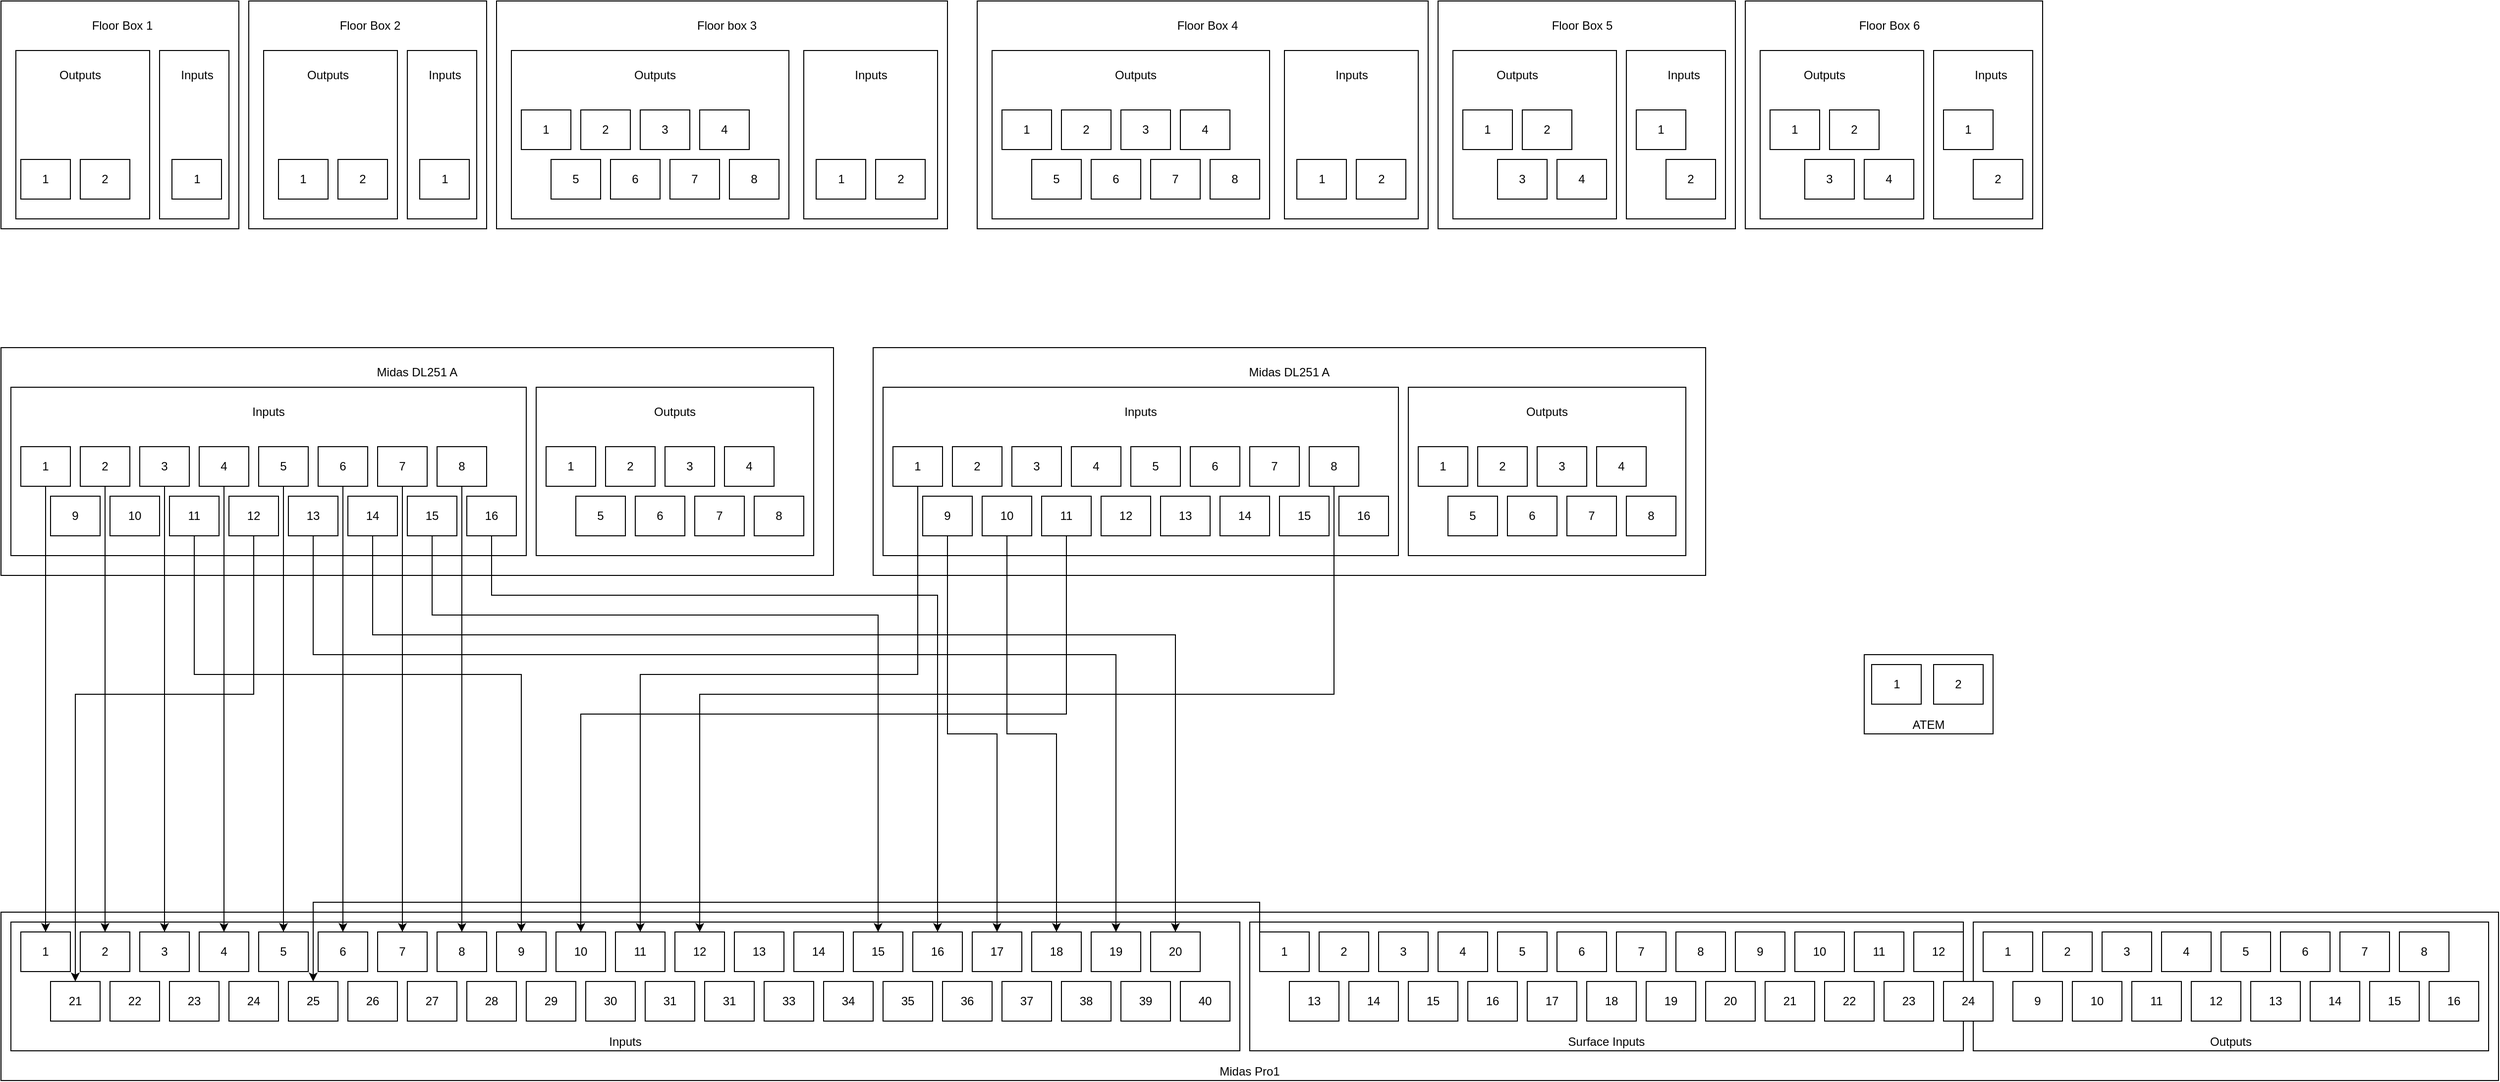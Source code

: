 <mxfile version="24.0.7" type="github">
  <diagram name="Page-1" id="7W61Vags5a8PiI53Jj7j">
    <mxGraphModel dx="3098" dy="1889" grid="1" gridSize="10" guides="1" tooltips="1" connect="1" arrows="1" fold="1" page="1" pageScale="1" pageWidth="850" pageHeight="1100" math="0" shadow="0">
      <root>
        <mxCell id="0" />
        <mxCell id="1" parent="0" />
        <mxCell id="r4GI-148xGuSqnSD-xBa-13" value="" style="rounded=0;whiteSpace=wrap;html=1;" parent="1" vertex="1">
          <mxGeometry x="520" width="455" height="230" as="geometry" />
        </mxCell>
        <mxCell id="r4GI-148xGuSqnSD-xBa-2" value="" style="rounded=0;whiteSpace=wrap;html=1;" parent="1" vertex="1">
          <mxGeometry x="535" y="50" width="280" height="170" as="geometry" />
        </mxCell>
        <mxCell id="r4GI-148xGuSqnSD-xBa-3" value="1" style="rounded=0;whiteSpace=wrap;html=1;" parent="1" vertex="1">
          <mxGeometry x="545" y="110" width="50" height="40" as="geometry" />
        </mxCell>
        <mxCell id="r4GI-148xGuSqnSD-xBa-4" value="2" style="rounded=0;whiteSpace=wrap;html=1;" parent="1" vertex="1">
          <mxGeometry x="605" y="110" width="50" height="40" as="geometry" />
        </mxCell>
        <mxCell id="r4GI-148xGuSqnSD-xBa-5" value="3" style="rounded=0;whiteSpace=wrap;html=1;" parent="1" vertex="1">
          <mxGeometry x="665" y="110" width="50" height="40" as="geometry" />
        </mxCell>
        <mxCell id="r4GI-148xGuSqnSD-xBa-6" value="4" style="rounded=0;whiteSpace=wrap;html=1;" parent="1" vertex="1">
          <mxGeometry x="725" y="110" width="50" height="40" as="geometry" />
        </mxCell>
        <mxCell id="r4GI-148xGuSqnSD-xBa-7" value="8" style="rounded=0;whiteSpace=wrap;html=1;" parent="1" vertex="1">
          <mxGeometry x="755" y="160" width="50" height="40" as="geometry" />
        </mxCell>
        <mxCell id="r4GI-148xGuSqnSD-xBa-8" value="7" style="rounded=0;whiteSpace=wrap;html=1;" parent="1" vertex="1">
          <mxGeometry x="695" y="160" width="50" height="40" as="geometry" />
        </mxCell>
        <mxCell id="r4GI-148xGuSqnSD-xBa-9" value="6" style="rounded=0;whiteSpace=wrap;html=1;" parent="1" vertex="1">
          <mxGeometry x="635" y="160" width="50" height="40" as="geometry" />
        </mxCell>
        <mxCell id="r4GI-148xGuSqnSD-xBa-10" value="5" style="rounded=0;whiteSpace=wrap;html=1;" parent="1" vertex="1">
          <mxGeometry x="575" y="160" width="50" height="40" as="geometry" />
        </mxCell>
        <mxCell id="r4GI-148xGuSqnSD-xBa-12" value="&lt;div&gt;Outputs&lt;/div&gt;" style="text;html=1;align=center;verticalAlign=middle;whiteSpace=wrap;rounded=0;" parent="1" vertex="1">
          <mxGeometry x="650" y="60" width="60" height="30" as="geometry" />
        </mxCell>
        <mxCell id="r4GI-148xGuSqnSD-xBa-14" value="Floor box 3" style="text;html=1;align=center;verticalAlign=middle;whiteSpace=wrap;rounded=0;" parent="1" vertex="1">
          <mxGeometry x="720" y="10" width="65" height="30" as="geometry" />
        </mxCell>
        <mxCell id="r4GI-148xGuSqnSD-xBa-15" value="" style="rounded=0;whiteSpace=wrap;html=1;" parent="1" vertex="1">
          <mxGeometry x="830" y="50" width="135" height="170" as="geometry" />
        </mxCell>
        <mxCell id="r4GI-148xGuSqnSD-xBa-16" value="Inputs" style="text;html=1;align=center;verticalAlign=middle;whiteSpace=wrap;rounded=0;" parent="1" vertex="1">
          <mxGeometry x="867.5" y="60" width="60" height="30" as="geometry" />
        </mxCell>
        <mxCell id="r4GI-148xGuSqnSD-xBa-17" value="1" style="rounded=0;whiteSpace=wrap;html=1;" parent="1" vertex="1">
          <mxGeometry x="842.5" y="160" width="50" height="40" as="geometry" />
        </mxCell>
        <mxCell id="r4GI-148xGuSqnSD-xBa-18" value="2" style="rounded=0;whiteSpace=wrap;html=1;" parent="1" vertex="1">
          <mxGeometry x="902.5" y="160" width="50" height="40" as="geometry" />
        </mxCell>
        <mxCell id="r4GI-148xGuSqnSD-xBa-19" value="" style="rounded=0;whiteSpace=wrap;html=1;" parent="1" vertex="1">
          <mxGeometry x="1005" width="455" height="230" as="geometry" />
        </mxCell>
        <mxCell id="r4GI-148xGuSqnSD-xBa-20" value="" style="rounded=0;whiteSpace=wrap;html=1;" parent="1" vertex="1">
          <mxGeometry x="1020" y="50" width="280" height="170" as="geometry" />
        </mxCell>
        <mxCell id="r4GI-148xGuSqnSD-xBa-21" value="1" style="rounded=0;whiteSpace=wrap;html=1;" parent="1" vertex="1">
          <mxGeometry x="1030" y="110" width="50" height="40" as="geometry" />
        </mxCell>
        <mxCell id="r4GI-148xGuSqnSD-xBa-22" value="2" style="rounded=0;whiteSpace=wrap;html=1;" parent="1" vertex="1">
          <mxGeometry x="1090" y="110" width="50" height="40" as="geometry" />
        </mxCell>
        <mxCell id="r4GI-148xGuSqnSD-xBa-23" value="3" style="rounded=0;whiteSpace=wrap;html=1;" parent="1" vertex="1">
          <mxGeometry x="1150" y="110" width="50" height="40" as="geometry" />
        </mxCell>
        <mxCell id="r4GI-148xGuSqnSD-xBa-24" value="4" style="rounded=0;whiteSpace=wrap;html=1;" parent="1" vertex="1">
          <mxGeometry x="1210" y="110" width="50" height="40" as="geometry" />
        </mxCell>
        <mxCell id="r4GI-148xGuSqnSD-xBa-25" value="8" style="rounded=0;whiteSpace=wrap;html=1;" parent="1" vertex="1">
          <mxGeometry x="1240" y="160" width="50" height="40" as="geometry" />
        </mxCell>
        <mxCell id="r4GI-148xGuSqnSD-xBa-26" value="7" style="rounded=0;whiteSpace=wrap;html=1;" parent="1" vertex="1">
          <mxGeometry x="1180" y="160" width="50" height="40" as="geometry" />
        </mxCell>
        <mxCell id="r4GI-148xGuSqnSD-xBa-27" value="6" style="rounded=0;whiteSpace=wrap;html=1;" parent="1" vertex="1">
          <mxGeometry x="1120" y="160" width="50" height="40" as="geometry" />
        </mxCell>
        <mxCell id="r4GI-148xGuSqnSD-xBa-28" value="5" style="rounded=0;whiteSpace=wrap;html=1;" parent="1" vertex="1">
          <mxGeometry x="1060" y="160" width="50" height="40" as="geometry" />
        </mxCell>
        <mxCell id="r4GI-148xGuSqnSD-xBa-29" value="&lt;div&gt;Outputs&lt;/div&gt;" style="text;html=1;align=center;verticalAlign=middle;whiteSpace=wrap;rounded=0;" parent="1" vertex="1">
          <mxGeometry x="1135" y="60" width="60" height="30" as="geometry" />
        </mxCell>
        <mxCell id="r4GI-148xGuSqnSD-xBa-30" value="Floor Box 4" style="text;html=1;align=center;verticalAlign=middle;whiteSpace=wrap;rounded=0;" parent="1" vertex="1">
          <mxGeometry x="1205" y="10" width="65" height="30" as="geometry" />
        </mxCell>
        <mxCell id="r4GI-148xGuSqnSD-xBa-31" value="" style="rounded=0;whiteSpace=wrap;html=1;" parent="1" vertex="1">
          <mxGeometry x="1315" y="50" width="135" height="170" as="geometry" />
        </mxCell>
        <mxCell id="r4GI-148xGuSqnSD-xBa-32" value="Inputs" style="text;html=1;align=center;verticalAlign=middle;whiteSpace=wrap;rounded=0;" parent="1" vertex="1">
          <mxGeometry x="1352.5" y="60" width="60" height="30" as="geometry" />
        </mxCell>
        <mxCell id="r4GI-148xGuSqnSD-xBa-33" value="1" style="rounded=0;whiteSpace=wrap;html=1;" parent="1" vertex="1">
          <mxGeometry x="1327.5" y="160" width="50" height="40" as="geometry" />
        </mxCell>
        <mxCell id="r4GI-148xGuSqnSD-xBa-34" value="2" style="rounded=0;whiteSpace=wrap;html=1;" parent="1" vertex="1">
          <mxGeometry x="1387.5" y="160" width="50" height="40" as="geometry" />
        </mxCell>
        <mxCell id="r4GI-148xGuSqnSD-xBa-35" value="" style="rounded=0;whiteSpace=wrap;html=1;" parent="1" vertex="1">
          <mxGeometry x="20" width="240" height="230" as="geometry" />
        </mxCell>
        <mxCell id="r4GI-148xGuSqnSD-xBa-36" value="" style="rounded=0;whiteSpace=wrap;html=1;" parent="1" vertex="1">
          <mxGeometry x="35" y="50" width="135" height="170" as="geometry" />
        </mxCell>
        <mxCell id="r4GI-148xGuSqnSD-xBa-37" value="1" style="rounded=0;whiteSpace=wrap;html=1;" parent="1" vertex="1">
          <mxGeometry x="40" y="160" width="50" height="40" as="geometry" />
        </mxCell>
        <mxCell id="r4GI-148xGuSqnSD-xBa-38" value="2" style="rounded=0;whiteSpace=wrap;html=1;" parent="1" vertex="1">
          <mxGeometry x="100" y="160" width="50" height="40" as="geometry" />
        </mxCell>
        <mxCell id="r4GI-148xGuSqnSD-xBa-45" value="&lt;div&gt;Outputs&lt;/div&gt;" style="text;html=1;align=center;verticalAlign=middle;whiteSpace=wrap;rounded=0;" parent="1" vertex="1">
          <mxGeometry x="70" y="60" width="60" height="30" as="geometry" />
        </mxCell>
        <mxCell id="r4GI-148xGuSqnSD-xBa-46" value="Floor Box 1" style="text;html=1;align=center;verticalAlign=middle;whiteSpace=wrap;rounded=0;" parent="1" vertex="1">
          <mxGeometry x="110" y="10" width="65" height="30" as="geometry" />
        </mxCell>
        <mxCell id="r4GI-148xGuSqnSD-xBa-47" value="" style="rounded=0;whiteSpace=wrap;html=1;" parent="1" vertex="1">
          <mxGeometry x="180" y="50" width="70" height="170" as="geometry" />
        </mxCell>
        <mxCell id="r4GI-148xGuSqnSD-xBa-48" value="Inputs" style="text;html=1;align=center;verticalAlign=middle;whiteSpace=wrap;rounded=0;" parent="1" vertex="1">
          <mxGeometry x="187.5" y="60" width="60" height="30" as="geometry" />
        </mxCell>
        <mxCell id="r4GI-148xGuSqnSD-xBa-49" value="1" style="rounded=0;whiteSpace=wrap;html=1;" parent="1" vertex="1">
          <mxGeometry x="192.5" y="160" width="50" height="40" as="geometry" />
        </mxCell>
        <mxCell id="r4GI-148xGuSqnSD-xBa-51" value="" style="rounded=0;whiteSpace=wrap;html=1;" parent="1" vertex="1">
          <mxGeometry x="270" width="240" height="230" as="geometry" />
        </mxCell>
        <mxCell id="r4GI-148xGuSqnSD-xBa-52" value="" style="rounded=0;whiteSpace=wrap;html=1;" parent="1" vertex="1">
          <mxGeometry x="285" y="50" width="135" height="170" as="geometry" />
        </mxCell>
        <mxCell id="r4GI-148xGuSqnSD-xBa-53" value="1" style="rounded=0;whiteSpace=wrap;html=1;" parent="1" vertex="1">
          <mxGeometry x="300" y="160" width="50" height="40" as="geometry" />
        </mxCell>
        <mxCell id="r4GI-148xGuSqnSD-xBa-54" value="2" style="rounded=0;whiteSpace=wrap;html=1;" parent="1" vertex="1">
          <mxGeometry x="360" y="160" width="50" height="40" as="geometry" />
        </mxCell>
        <mxCell id="r4GI-148xGuSqnSD-xBa-55" value="&lt;div&gt;Outputs&lt;/div&gt;" style="text;html=1;align=center;verticalAlign=middle;whiteSpace=wrap;rounded=0;" parent="1" vertex="1">
          <mxGeometry x="320" y="60" width="60" height="30" as="geometry" />
        </mxCell>
        <mxCell id="r4GI-148xGuSqnSD-xBa-56" value="Floor Box 2" style="text;html=1;align=center;verticalAlign=middle;whiteSpace=wrap;rounded=0;" parent="1" vertex="1">
          <mxGeometry x="360" y="10" width="65" height="30" as="geometry" />
        </mxCell>
        <mxCell id="r4GI-148xGuSqnSD-xBa-57" value="" style="rounded=0;whiteSpace=wrap;html=1;" parent="1" vertex="1">
          <mxGeometry x="430" y="50" width="70" height="170" as="geometry" />
        </mxCell>
        <mxCell id="r4GI-148xGuSqnSD-xBa-58" value="Inputs" style="text;html=1;align=center;verticalAlign=middle;whiteSpace=wrap;rounded=0;" parent="1" vertex="1">
          <mxGeometry x="437.5" y="60" width="60" height="30" as="geometry" />
        </mxCell>
        <mxCell id="r4GI-148xGuSqnSD-xBa-59" value="1" style="rounded=0;whiteSpace=wrap;html=1;" parent="1" vertex="1">
          <mxGeometry x="442.5" y="160" width="50" height="40" as="geometry" />
        </mxCell>
        <mxCell id="r4GI-148xGuSqnSD-xBa-60" value="" style="rounded=0;whiteSpace=wrap;html=1;" parent="1" vertex="1">
          <mxGeometry x="1470" width="300" height="230" as="geometry" />
        </mxCell>
        <mxCell id="r4GI-148xGuSqnSD-xBa-61" value="" style="rounded=0;whiteSpace=wrap;html=1;" parent="1" vertex="1">
          <mxGeometry x="1485" y="50" width="165" height="170" as="geometry" />
        </mxCell>
        <mxCell id="r4GI-148xGuSqnSD-xBa-62" value="3" style="rounded=0;whiteSpace=wrap;html=1;" parent="1" vertex="1">
          <mxGeometry x="1530" y="160" width="50" height="40" as="geometry" />
        </mxCell>
        <mxCell id="r4GI-148xGuSqnSD-xBa-63" value="4" style="rounded=0;whiteSpace=wrap;html=1;" parent="1" vertex="1">
          <mxGeometry x="1590" y="160" width="50" height="40" as="geometry" />
        </mxCell>
        <mxCell id="r4GI-148xGuSqnSD-xBa-64" value="&lt;div&gt;Outputs&lt;/div&gt;" style="text;html=1;align=center;verticalAlign=middle;whiteSpace=wrap;rounded=0;" parent="1" vertex="1">
          <mxGeometry x="1520" y="60" width="60" height="30" as="geometry" />
        </mxCell>
        <mxCell id="r4GI-148xGuSqnSD-xBa-65" value="Floor Box 5" style="text;html=1;align=center;verticalAlign=middle;whiteSpace=wrap;rounded=0;" parent="1" vertex="1">
          <mxGeometry x="1582.5" y="10" width="65" height="30" as="geometry" />
        </mxCell>
        <mxCell id="r4GI-148xGuSqnSD-xBa-66" value="" style="rounded=0;whiteSpace=wrap;html=1;" parent="1" vertex="1">
          <mxGeometry x="1660" y="50" width="100" height="170" as="geometry" />
        </mxCell>
        <mxCell id="r4GI-148xGuSqnSD-xBa-67" value="Inputs" style="text;html=1;align=center;verticalAlign=middle;whiteSpace=wrap;rounded=0;" parent="1" vertex="1">
          <mxGeometry x="1687.5" y="60" width="60" height="30" as="geometry" />
        </mxCell>
        <mxCell id="r4GI-148xGuSqnSD-xBa-68" value="2" style="rounded=0;whiteSpace=wrap;html=1;" parent="1" vertex="1">
          <mxGeometry x="1700" y="160" width="50" height="40" as="geometry" />
        </mxCell>
        <mxCell id="r4GI-148xGuSqnSD-xBa-69" value="2" style="rounded=0;whiteSpace=wrap;html=1;" parent="1" vertex="1">
          <mxGeometry x="1555" y="110" width="50" height="40" as="geometry" />
        </mxCell>
        <mxCell id="r4GI-148xGuSqnSD-xBa-70" value="1" style="rounded=0;whiteSpace=wrap;html=1;" parent="1" vertex="1">
          <mxGeometry x="1495" y="110" width="50" height="40" as="geometry" />
        </mxCell>
        <mxCell id="r4GI-148xGuSqnSD-xBa-71" value="1" style="rounded=0;whiteSpace=wrap;html=1;" parent="1" vertex="1">
          <mxGeometry x="1670" y="110" width="50" height="40" as="geometry" />
        </mxCell>
        <mxCell id="r4GI-148xGuSqnSD-xBa-72" value="" style="rounded=0;whiteSpace=wrap;html=1;" parent="1" vertex="1">
          <mxGeometry x="1780" width="300" height="230" as="geometry" />
        </mxCell>
        <mxCell id="r4GI-148xGuSqnSD-xBa-73" value="" style="rounded=0;whiteSpace=wrap;html=1;" parent="1" vertex="1">
          <mxGeometry x="1795" y="50" width="165" height="170" as="geometry" />
        </mxCell>
        <mxCell id="r4GI-148xGuSqnSD-xBa-74" value="3" style="rounded=0;whiteSpace=wrap;html=1;" parent="1" vertex="1">
          <mxGeometry x="1840" y="160" width="50" height="40" as="geometry" />
        </mxCell>
        <mxCell id="r4GI-148xGuSqnSD-xBa-75" value="4" style="rounded=0;whiteSpace=wrap;html=1;" parent="1" vertex="1">
          <mxGeometry x="1900" y="160" width="50" height="40" as="geometry" />
        </mxCell>
        <mxCell id="r4GI-148xGuSqnSD-xBa-76" value="&lt;div&gt;Outputs&lt;/div&gt;" style="text;html=1;align=center;verticalAlign=middle;whiteSpace=wrap;rounded=0;" parent="1" vertex="1">
          <mxGeometry x="1830" y="60" width="60" height="30" as="geometry" />
        </mxCell>
        <mxCell id="r4GI-148xGuSqnSD-xBa-77" value="Floor Box 6" style="text;html=1;align=center;verticalAlign=middle;whiteSpace=wrap;rounded=0;" parent="1" vertex="1">
          <mxGeometry x="1892.5" y="10" width="65" height="30" as="geometry" />
        </mxCell>
        <mxCell id="r4GI-148xGuSqnSD-xBa-78" value="" style="rounded=0;whiteSpace=wrap;html=1;" parent="1" vertex="1">
          <mxGeometry x="1970" y="50" width="100" height="170" as="geometry" />
        </mxCell>
        <mxCell id="r4GI-148xGuSqnSD-xBa-79" value="Inputs" style="text;html=1;align=center;verticalAlign=middle;whiteSpace=wrap;rounded=0;" parent="1" vertex="1">
          <mxGeometry x="1997.5" y="60" width="60" height="30" as="geometry" />
        </mxCell>
        <mxCell id="r4GI-148xGuSqnSD-xBa-80" value="2" style="rounded=0;whiteSpace=wrap;html=1;" parent="1" vertex="1">
          <mxGeometry x="2010" y="160" width="50" height="40" as="geometry" />
        </mxCell>
        <mxCell id="r4GI-148xGuSqnSD-xBa-81" value="2" style="rounded=0;whiteSpace=wrap;html=1;" parent="1" vertex="1">
          <mxGeometry x="1865" y="110" width="50" height="40" as="geometry" />
        </mxCell>
        <mxCell id="r4GI-148xGuSqnSD-xBa-82" value="1" style="rounded=0;whiteSpace=wrap;html=1;" parent="1" vertex="1">
          <mxGeometry x="1805" y="110" width="50" height="40" as="geometry" />
        </mxCell>
        <mxCell id="r4GI-148xGuSqnSD-xBa-83" value="1" style="rounded=0;whiteSpace=wrap;html=1;" parent="1" vertex="1">
          <mxGeometry x="1980" y="110" width="50" height="40" as="geometry" />
        </mxCell>
        <mxCell id="HfHJtP8lLX5T3gRQgZtj-77" value="" style="group" vertex="1" connectable="0" parent="1">
          <mxGeometry x="1900" y="660" width="130" height="80" as="geometry" />
        </mxCell>
        <mxCell id="HfHJtP8lLX5T3gRQgZtj-73" value="&lt;div align=&quot;center&quot;&gt;ATEM&lt;/div&gt;" style="rounded=0;whiteSpace=wrap;html=1;align=center;verticalAlign=bottom;" vertex="1" parent="HfHJtP8lLX5T3gRQgZtj-77">
          <mxGeometry width="130" height="80" as="geometry" />
        </mxCell>
        <mxCell id="HfHJtP8lLX5T3gRQgZtj-75" value="1" style="rounded=0;whiteSpace=wrap;html=1;imageAspect=1;" vertex="1" parent="HfHJtP8lLX5T3gRQgZtj-77">
          <mxGeometry x="7.5" y="10" width="50" height="40" as="geometry" />
        </mxCell>
        <mxCell id="HfHJtP8lLX5T3gRQgZtj-76" value="2" style="rounded=0;whiteSpace=wrap;html=1;imageAspect=1;" vertex="1" parent="HfHJtP8lLX5T3gRQgZtj-77">
          <mxGeometry x="70" y="10" width="50" height="40" as="geometry" />
        </mxCell>
        <mxCell id="HfHJtP8lLX5T3gRQgZtj-80" value="" style="group" vertex="1" connectable="0" parent="1">
          <mxGeometry x="20" y="920" width="2520" height="170" as="geometry" />
        </mxCell>
        <mxCell id="aDfEAVYEbUevNUgyTg0L-64" value="Midas Pro1" style="rounded=0;whiteSpace=wrap;html=1;verticalAlign=bottom;" parent="HfHJtP8lLX5T3gRQgZtj-80" vertex="1">
          <mxGeometry width="2520" height="170" as="geometry" />
        </mxCell>
        <mxCell id="HfHJtP8lLX5T3gRQgZtj-78" value="" style="group" vertex="1" connectable="0" parent="HfHJtP8lLX5T3gRQgZtj-80">
          <mxGeometry x="1990" y="10" width="520" height="130" as="geometry" />
        </mxCell>
        <mxCell id="HfHJtP8lLX5T3gRQgZtj-71" value="Outputs" style="rounded=0;whiteSpace=wrap;html=1;verticalAlign=bottom;" vertex="1" parent="HfHJtP8lLX5T3gRQgZtj-78">
          <mxGeometry width="520" height="130" as="geometry" />
        </mxCell>
        <mxCell id="HfHJtP8lLX5T3gRQgZtj-49" value="16" style="rounded=0;whiteSpace=wrap;html=1;imageAspect=1;" vertex="1" parent="HfHJtP8lLX5T3gRQgZtj-78">
          <mxGeometry x="460" y="60" width="50" height="40" as="geometry" />
        </mxCell>
        <mxCell id="HfHJtP8lLX5T3gRQgZtj-50" value="15" style="rounded=0;whiteSpace=wrap;html=1;imageAspect=1;" vertex="1" parent="HfHJtP8lLX5T3gRQgZtj-78">
          <mxGeometry x="400" y="60" width="50" height="40" as="geometry" />
        </mxCell>
        <mxCell id="HfHJtP8lLX5T3gRQgZtj-51" value="14" style="rounded=0;whiteSpace=wrap;html=1;imageAspect=1;" vertex="1" parent="HfHJtP8lLX5T3gRQgZtj-78">
          <mxGeometry x="340" y="60" width="50" height="40" as="geometry" />
        </mxCell>
        <mxCell id="HfHJtP8lLX5T3gRQgZtj-52" value="13" style="rounded=0;whiteSpace=wrap;html=1;imageAspect=1;" vertex="1" parent="HfHJtP8lLX5T3gRQgZtj-78">
          <mxGeometry x="280" y="60" width="50" height="40" as="geometry" />
        </mxCell>
        <mxCell id="HfHJtP8lLX5T3gRQgZtj-53" value="12" style="rounded=0;whiteSpace=wrap;html=1;imageAspect=1;" vertex="1" parent="HfHJtP8lLX5T3gRQgZtj-78">
          <mxGeometry x="220" y="60" width="50" height="40" as="geometry" />
        </mxCell>
        <mxCell id="HfHJtP8lLX5T3gRQgZtj-54" value="4" style="rounded=0;whiteSpace=wrap;html=1;imageAspect=1;" vertex="1" parent="HfHJtP8lLX5T3gRQgZtj-78">
          <mxGeometry x="190" y="10" width="50" height="40" as="geometry" />
        </mxCell>
        <mxCell id="HfHJtP8lLX5T3gRQgZtj-55" value="5" style="rounded=0;whiteSpace=wrap;html=1;imageAspect=1;" vertex="1" parent="HfHJtP8lLX5T3gRQgZtj-78">
          <mxGeometry x="250" y="10" width="50" height="40" as="geometry" />
        </mxCell>
        <mxCell id="HfHJtP8lLX5T3gRQgZtj-56" value="6" style="rounded=0;whiteSpace=wrap;html=1;imageAspect=1;" vertex="1" parent="HfHJtP8lLX5T3gRQgZtj-78">
          <mxGeometry x="310" y="10" width="50" height="40" as="geometry" />
        </mxCell>
        <mxCell id="HfHJtP8lLX5T3gRQgZtj-57" value="7" style="rounded=0;whiteSpace=wrap;html=1;imageAspect=1;" vertex="1" parent="HfHJtP8lLX5T3gRQgZtj-78">
          <mxGeometry x="370" y="10" width="50" height="40" as="geometry" />
        </mxCell>
        <mxCell id="HfHJtP8lLX5T3gRQgZtj-58" value="8" style="rounded=0;whiteSpace=wrap;html=1;imageAspect=1;" vertex="1" parent="HfHJtP8lLX5T3gRQgZtj-78">
          <mxGeometry x="430" y="10" width="50" height="40" as="geometry" />
        </mxCell>
        <mxCell id="HfHJtP8lLX5T3gRQgZtj-64" value="3" style="rounded=0;whiteSpace=wrap;html=1;imageAspect=1;" vertex="1" parent="HfHJtP8lLX5T3gRQgZtj-78">
          <mxGeometry x="130" y="10" width="50" height="40" as="geometry" />
        </mxCell>
        <mxCell id="HfHJtP8lLX5T3gRQgZtj-65" value="11" style="rounded=0;whiteSpace=wrap;html=1;imageAspect=1;" vertex="1" parent="HfHJtP8lLX5T3gRQgZtj-78">
          <mxGeometry x="160" y="60" width="50" height="40" as="geometry" />
        </mxCell>
        <mxCell id="HfHJtP8lLX5T3gRQgZtj-66" value="10" style="rounded=0;whiteSpace=wrap;html=1;imageAspect=1;" vertex="1" parent="HfHJtP8lLX5T3gRQgZtj-78">
          <mxGeometry x="100" y="60" width="50" height="40" as="geometry" />
        </mxCell>
        <mxCell id="HfHJtP8lLX5T3gRQgZtj-67" value="2" style="rounded=0;whiteSpace=wrap;html=1;imageAspect=1;" vertex="1" parent="HfHJtP8lLX5T3gRQgZtj-78">
          <mxGeometry x="70" y="10" width="50" height="40" as="geometry" />
        </mxCell>
        <mxCell id="HfHJtP8lLX5T3gRQgZtj-68" value="1" style="rounded=0;whiteSpace=wrap;html=1;imageAspect=1;" vertex="1" parent="HfHJtP8lLX5T3gRQgZtj-78">
          <mxGeometry x="10" y="10" width="50" height="40" as="geometry" />
        </mxCell>
        <mxCell id="HfHJtP8lLX5T3gRQgZtj-69" value="9" style="rounded=0;whiteSpace=wrap;html=1;imageAspect=1;" vertex="1" parent="HfHJtP8lLX5T3gRQgZtj-78">
          <mxGeometry x="40" y="60" width="50" height="40" as="geometry" />
        </mxCell>
        <mxCell id="HfHJtP8lLX5T3gRQgZtj-79" value="" style="group" vertex="1" connectable="0" parent="HfHJtP8lLX5T3gRQgZtj-80">
          <mxGeometry x="10" y="10" width="1240" height="130" as="geometry" />
        </mxCell>
        <mxCell id="HfHJtP8lLX5T3gRQgZtj-70" value="Inputs" style="rounded=0;whiteSpace=wrap;html=1;verticalAlign=bottom;" vertex="1" parent="HfHJtP8lLX5T3gRQgZtj-79">
          <mxGeometry width="1240" height="130" as="geometry" />
        </mxCell>
        <mxCell id="HfHJtP8lLX5T3gRQgZtj-4" value="1" style="rounded=0;whiteSpace=wrap;html=1;imageAspect=1;" vertex="1" parent="HfHJtP8lLX5T3gRQgZtj-79">
          <mxGeometry x="10" y="10" width="50" height="40" as="geometry" />
        </mxCell>
        <mxCell id="HfHJtP8lLX5T3gRQgZtj-5" value="2" style="rounded=0;whiteSpace=wrap;html=1;imageAspect=1;" vertex="1" parent="HfHJtP8lLX5T3gRQgZtj-79">
          <mxGeometry x="70" y="10" width="50" height="40" as="geometry" />
        </mxCell>
        <mxCell id="HfHJtP8lLX5T3gRQgZtj-6" value="3" style="rounded=0;whiteSpace=wrap;html=1;imageAspect=1;" vertex="1" parent="HfHJtP8lLX5T3gRQgZtj-79">
          <mxGeometry x="130" y="10" width="50" height="40" as="geometry" />
        </mxCell>
        <mxCell id="HfHJtP8lLX5T3gRQgZtj-7" value="4" style="rounded=0;whiteSpace=wrap;html=1;imageAspect=1;" vertex="1" parent="HfHJtP8lLX5T3gRQgZtj-79">
          <mxGeometry x="190" y="10" width="50" height="40" as="geometry" />
        </mxCell>
        <mxCell id="HfHJtP8lLX5T3gRQgZtj-8" value="5" style="rounded=0;whiteSpace=wrap;html=1;imageAspect=1;" vertex="1" parent="HfHJtP8lLX5T3gRQgZtj-79">
          <mxGeometry x="250" y="10" width="50" height="40" as="geometry" />
        </mxCell>
        <mxCell id="HfHJtP8lLX5T3gRQgZtj-9" value="6" style="rounded=0;whiteSpace=wrap;html=1;imageAspect=1;" vertex="1" parent="HfHJtP8lLX5T3gRQgZtj-79">
          <mxGeometry x="310" y="10" width="50" height="40" as="geometry" />
        </mxCell>
        <mxCell id="HfHJtP8lLX5T3gRQgZtj-10" value="7" style="rounded=0;whiteSpace=wrap;html=1;imageAspect=1;" vertex="1" parent="HfHJtP8lLX5T3gRQgZtj-79">
          <mxGeometry x="370" y="10" width="50" height="40" as="geometry" />
        </mxCell>
        <mxCell id="HfHJtP8lLX5T3gRQgZtj-11" value="8" style="rounded=0;whiteSpace=wrap;html=1;imageAspect=1;" vertex="1" parent="HfHJtP8lLX5T3gRQgZtj-79">
          <mxGeometry x="430" y="10" width="50" height="40" as="geometry" />
        </mxCell>
        <mxCell id="HfHJtP8lLX5T3gRQgZtj-12" value="9" style="rounded=0;whiteSpace=wrap;html=1;imageAspect=1;" vertex="1" parent="HfHJtP8lLX5T3gRQgZtj-79">
          <mxGeometry x="490" y="10" width="50" height="40" as="geometry" />
        </mxCell>
        <mxCell id="HfHJtP8lLX5T3gRQgZtj-13" value="10" style="rounded=0;whiteSpace=wrap;html=1;imageAspect=1;" vertex="1" parent="HfHJtP8lLX5T3gRQgZtj-79">
          <mxGeometry x="550" y="10" width="50" height="40" as="geometry" />
        </mxCell>
        <mxCell id="HfHJtP8lLX5T3gRQgZtj-14" value="30" style="rounded=0;whiteSpace=wrap;html=1;imageAspect=1;" vertex="1" parent="HfHJtP8lLX5T3gRQgZtj-79">
          <mxGeometry x="580" y="60" width="50" height="40" as="geometry" />
        </mxCell>
        <mxCell id="HfHJtP8lLX5T3gRQgZtj-15" value="29" style="rounded=0;whiteSpace=wrap;html=1;imageAspect=1;" vertex="1" parent="HfHJtP8lLX5T3gRQgZtj-79">
          <mxGeometry x="520" y="60" width="50" height="40" as="geometry" />
        </mxCell>
        <mxCell id="HfHJtP8lLX5T3gRQgZtj-16" value="28" style="rounded=0;whiteSpace=wrap;html=1;imageAspect=1;" vertex="1" parent="HfHJtP8lLX5T3gRQgZtj-79">
          <mxGeometry x="460" y="60" width="50" height="40" as="geometry" />
        </mxCell>
        <mxCell id="HfHJtP8lLX5T3gRQgZtj-17" value="27" style="rounded=0;whiteSpace=wrap;html=1;imageAspect=1;" vertex="1" parent="HfHJtP8lLX5T3gRQgZtj-79">
          <mxGeometry x="400" y="60" width="50" height="40" as="geometry" />
        </mxCell>
        <mxCell id="HfHJtP8lLX5T3gRQgZtj-18" value="26" style="rounded=0;whiteSpace=wrap;html=1;imageAspect=1;" vertex="1" parent="HfHJtP8lLX5T3gRQgZtj-79">
          <mxGeometry x="340" y="60" width="50" height="40" as="geometry" />
        </mxCell>
        <mxCell id="HfHJtP8lLX5T3gRQgZtj-19" value="25" style="rounded=0;whiteSpace=wrap;html=1;imageAspect=1;" vertex="1" parent="HfHJtP8lLX5T3gRQgZtj-79">
          <mxGeometry x="280" y="60" width="50" height="40" as="geometry" />
        </mxCell>
        <mxCell id="HfHJtP8lLX5T3gRQgZtj-20" value="24" style="rounded=0;whiteSpace=wrap;html=1;imageAspect=1;" vertex="1" parent="HfHJtP8lLX5T3gRQgZtj-79">
          <mxGeometry x="220" y="60" width="50" height="40" as="geometry" />
        </mxCell>
        <mxCell id="HfHJtP8lLX5T3gRQgZtj-21" value="23" style="rounded=0;whiteSpace=wrap;html=1;imageAspect=1;" vertex="1" parent="HfHJtP8lLX5T3gRQgZtj-79">
          <mxGeometry x="160" y="60" width="50" height="40" as="geometry" />
        </mxCell>
        <mxCell id="HfHJtP8lLX5T3gRQgZtj-22" value="22" style="rounded=0;whiteSpace=wrap;html=1;imageAspect=1;" vertex="1" parent="HfHJtP8lLX5T3gRQgZtj-79">
          <mxGeometry x="100" y="60" width="50" height="40" as="geometry" />
        </mxCell>
        <mxCell id="HfHJtP8lLX5T3gRQgZtj-23" value="21" style="rounded=0;whiteSpace=wrap;html=1;imageAspect=1;" vertex="1" parent="HfHJtP8lLX5T3gRQgZtj-79">
          <mxGeometry x="40" y="60" width="50" height="40" as="geometry" />
        </mxCell>
        <mxCell id="HfHJtP8lLX5T3gRQgZtj-24" value="40" style="rounded=0;whiteSpace=wrap;html=1;imageAspect=1;" vertex="1" parent="HfHJtP8lLX5T3gRQgZtj-79">
          <mxGeometry x="1180" y="60" width="50" height="40" as="geometry" />
        </mxCell>
        <mxCell id="HfHJtP8lLX5T3gRQgZtj-25" value="39" style="rounded=0;whiteSpace=wrap;html=1;imageAspect=1;" vertex="1" parent="HfHJtP8lLX5T3gRQgZtj-79">
          <mxGeometry x="1120" y="60" width="50" height="40" as="geometry" />
        </mxCell>
        <mxCell id="HfHJtP8lLX5T3gRQgZtj-26" value="38" style="rounded=0;whiteSpace=wrap;html=1;imageAspect=1;" vertex="1" parent="HfHJtP8lLX5T3gRQgZtj-79">
          <mxGeometry x="1060" y="60" width="50" height="40" as="geometry" />
        </mxCell>
        <mxCell id="HfHJtP8lLX5T3gRQgZtj-27" value="37" style="rounded=0;whiteSpace=wrap;html=1;imageAspect=1;" vertex="1" parent="HfHJtP8lLX5T3gRQgZtj-79">
          <mxGeometry x="1000" y="60" width="50" height="40" as="geometry" />
        </mxCell>
        <mxCell id="HfHJtP8lLX5T3gRQgZtj-28" value="36" style="rounded=0;whiteSpace=wrap;html=1;imageAspect=1;" vertex="1" parent="HfHJtP8lLX5T3gRQgZtj-79">
          <mxGeometry x="940" y="60" width="50" height="40" as="geometry" />
        </mxCell>
        <mxCell id="HfHJtP8lLX5T3gRQgZtj-29" value="35" style="rounded=0;whiteSpace=wrap;html=1;imageAspect=1;" vertex="1" parent="HfHJtP8lLX5T3gRQgZtj-79">
          <mxGeometry x="880" y="60" width="50" height="40" as="geometry" />
        </mxCell>
        <mxCell id="HfHJtP8lLX5T3gRQgZtj-30" value="34" style="rounded=0;whiteSpace=wrap;html=1;imageAspect=1;" vertex="1" parent="HfHJtP8lLX5T3gRQgZtj-79">
          <mxGeometry x="820" y="60" width="50" height="40" as="geometry" />
        </mxCell>
        <mxCell id="HfHJtP8lLX5T3gRQgZtj-31" value="33" style="rounded=0;whiteSpace=wrap;html=1;imageAspect=1;" vertex="1" parent="HfHJtP8lLX5T3gRQgZtj-79">
          <mxGeometry x="760" y="60" width="50" height="40" as="geometry" />
        </mxCell>
        <mxCell id="HfHJtP8lLX5T3gRQgZtj-32" value="31" style="rounded=0;whiteSpace=wrap;html=1;imageAspect=1;" vertex="1" parent="HfHJtP8lLX5T3gRQgZtj-79">
          <mxGeometry x="700" y="60" width="50" height="40" as="geometry" />
        </mxCell>
        <mxCell id="HfHJtP8lLX5T3gRQgZtj-33" value="31" style="rounded=0;whiteSpace=wrap;html=1;imageAspect=1;" vertex="1" parent="HfHJtP8lLX5T3gRQgZtj-79">
          <mxGeometry x="640" y="60" width="50" height="40" as="geometry" />
        </mxCell>
        <mxCell id="HfHJtP8lLX5T3gRQgZtj-34" value="11" style="rounded=0;whiteSpace=wrap;html=1;imageAspect=1;" vertex="1" parent="HfHJtP8lLX5T3gRQgZtj-79">
          <mxGeometry x="610" y="10" width="50" height="40" as="geometry" />
        </mxCell>
        <mxCell id="HfHJtP8lLX5T3gRQgZtj-35" value="12" style="rounded=0;whiteSpace=wrap;html=1;imageAspect=1;" vertex="1" parent="HfHJtP8lLX5T3gRQgZtj-79">
          <mxGeometry x="670" y="10" width="50" height="40" as="geometry" />
        </mxCell>
        <mxCell id="HfHJtP8lLX5T3gRQgZtj-36" value="13" style="rounded=0;whiteSpace=wrap;html=1;imageAspect=1;" vertex="1" parent="HfHJtP8lLX5T3gRQgZtj-79">
          <mxGeometry x="730" y="10" width="50" height="40" as="geometry" />
        </mxCell>
        <mxCell id="HfHJtP8lLX5T3gRQgZtj-37" value="14" style="rounded=0;whiteSpace=wrap;html=1;imageAspect=1;" vertex="1" parent="HfHJtP8lLX5T3gRQgZtj-79">
          <mxGeometry x="790" y="10" width="50" height="40" as="geometry" />
        </mxCell>
        <mxCell id="HfHJtP8lLX5T3gRQgZtj-38" value="15" style="rounded=0;whiteSpace=wrap;html=1;imageAspect=1;" vertex="1" parent="HfHJtP8lLX5T3gRQgZtj-79">
          <mxGeometry x="850" y="10" width="50" height="40" as="geometry" />
        </mxCell>
        <mxCell id="HfHJtP8lLX5T3gRQgZtj-39" value="17" style="rounded=0;whiteSpace=wrap;html=1;imageAspect=1;" vertex="1" parent="HfHJtP8lLX5T3gRQgZtj-79">
          <mxGeometry x="970" y="10" width="50" height="40" as="geometry" />
        </mxCell>
        <mxCell id="HfHJtP8lLX5T3gRQgZtj-40" value="16" style="rounded=0;whiteSpace=wrap;html=1;imageAspect=1;" vertex="1" parent="HfHJtP8lLX5T3gRQgZtj-79">
          <mxGeometry x="910" y="10" width="50" height="40" as="geometry" />
        </mxCell>
        <mxCell id="HfHJtP8lLX5T3gRQgZtj-41" value="18" style="rounded=0;whiteSpace=wrap;html=1;imageAspect=1;" vertex="1" parent="HfHJtP8lLX5T3gRQgZtj-79">
          <mxGeometry x="1030" y="10" width="50" height="40" as="geometry" />
        </mxCell>
        <mxCell id="HfHJtP8lLX5T3gRQgZtj-42" value="19" style="rounded=0;whiteSpace=wrap;html=1;imageAspect=1;" vertex="1" parent="HfHJtP8lLX5T3gRQgZtj-79">
          <mxGeometry x="1090" y="10" width="50" height="40" as="geometry" />
        </mxCell>
        <mxCell id="HfHJtP8lLX5T3gRQgZtj-43" value="20" style="rounded=0;whiteSpace=wrap;html=1;imageAspect=1;" vertex="1" parent="HfHJtP8lLX5T3gRQgZtj-79">
          <mxGeometry x="1150" y="10" width="50" height="40" as="geometry" />
        </mxCell>
        <mxCell id="HfHJtP8lLX5T3gRQgZtj-108" value="" style="group" vertex="1" connectable="0" parent="HfHJtP8lLX5T3gRQgZtj-80">
          <mxGeometry x="1260" y="10" width="750" height="130" as="geometry" />
        </mxCell>
        <mxCell id="HfHJtP8lLX5T3gRQgZtj-109" value="&lt;div&gt;Surface Inputs&lt;/div&gt;" style="rounded=0;whiteSpace=wrap;html=1;verticalAlign=bottom;" vertex="1" parent="HfHJtP8lLX5T3gRQgZtj-108">
          <mxGeometry width="720" height="130" as="geometry" />
        </mxCell>
        <mxCell id="HfHJtP8lLX5T3gRQgZtj-110" value="20" style="rounded=0;whiteSpace=wrap;html=1;imageAspect=1;" vertex="1" parent="HfHJtP8lLX5T3gRQgZtj-108">
          <mxGeometry x="460" y="60" width="50" height="40" as="geometry" />
        </mxCell>
        <mxCell id="HfHJtP8lLX5T3gRQgZtj-111" value="19" style="rounded=0;whiteSpace=wrap;html=1;imageAspect=1;" vertex="1" parent="HfHJtP8lLX5T3gRQgZtj-108">
          <mxGeometry x="400" y="60" width="50" height="40" as="geometry" />
        </mxCell>
        <mxCell id="HfHJtP8lLX5T3gRQgZtj-112" value="18" style="rounded=0;whiteSpace=wrap;html=1;imageAspect=1;" vertex="1" parent="HfHJtP8lLX5T3gRQgZtj-108">
          <mxGeometry x="340" y="60" width="50" height="40" as="geometry" />
        </mxCell>
        <mxCell id="HfHJtP8lLX5T3gRQgZtj-113" value="17" style="rounded=0;whiteSpace=wrap;html=1;imageAspect=1;" vertex="1" parent="HfHJtP8lLX5T3gRQgZtj-108">
          <mxGeometry x="280" y="60" width="50" height="40" as="geometry" />
        </mxCell>
        <mxCell id="HfHJtP8lLX5T3gRQgZtj-114" value="16" style="rounded=0;whiteSpace=wrap;html=1;imageAspect=1;" vertex="1" parent="HfHJtP8lLX5T3gRQgZtj-108">
          <mxGeometry x="220" y="60" width="50" height="40" as="geometry" />
        </mxCell>
        <mxCell id="HfHJtP8lLX5T3gRQgZtj-115" value="4" style="rounded=0;whiteSpace=wrap;html=1;imageAspect=1;" vertex="1" parent="HfHJtP8lLX5T3gRQgZtj-108">
          <mxGeometry x="190" y="10" width="50" height="40" as="geometry" />
        </mxCell>
        <mxCell id="HfHJtP8lLX5T3gRQgZtj-116" value="5" style="rounded=0;whiteSpace=wrap;html=1;imageAspect=1;" vertex="1" parent="HfHJtP8lLX5T3gRQgZtj-108">
          <mxGeometry x="250" y="10" width="50" height="40" as="geometry" />
        </mxCell>
        <mxCell id="HfHJtP8lLX5T3gRQgZtj-117" value="6" style="rounded=0;whiteSpace=wrap;html=1;imageAspect=1;" vertex="1" parent="HfHJtP8lLX5T3gRQgZtj-108">
          <mxGeometry x="310" y="10" width="50" height="40" as="geometry" />
        </mxCell>
        <mxCell id="HfHJtP8lLX5T3gRQgZtj-118" value="7" style="rounded=0;whiteSpace=wrap;html=1;imageAspect=1;" vertex="1" parent="HfHJtP8lLX5T3gRQgZtj-108">
          <mxGeometry x="370" y="10" width="50" height="40" as="geometry" />
        </mxCell>
        <mxCell id="HfHJtP8lLX5T3gRQgZtj-119" value="8" style="rounded=0;whiteSpace=wrap;html=1;imageAspect=1;" vertex="1" parent="HfHJtP8lLX5T3gRQgZtj-108">
          <mxGeometry x="430" y="10" width="50" height="40" as="geometry" />
        </mxCell>
        <mxCell id="HfHJtP8lLX5T3gRQgZtj-120" value="3" style="rounded=0;whiteSpace=wrap;html=1;imageAspect=1;" vertex="1" parent="HfHJtP8lLX5T3gRQgZtj-108">
          <mxGeometry x="130" y="10" width="50" height="40" as="geometry" />
        </mxCell>
        <mxCell id="HfHJtP8lLX5T3gRQgZtj-121" value="15" style="rounded=0;whiteSpace=wrap;html=1;imageAspect=1;" vertex="1" parent="HfHJtP8lLX5T3gRQgZtj-108">
          <mxGeometry x="160" y="60" width="50" height="40" as="geometry" />
        </mxCell>
        <mxCell id="HfHJtP8lLX5T3gRQgZtj-122" value="14" style="rounded=0;whiteSpace=wrap;html=1;imageAspect=1;" vertex="1" parent="HfHJtP8lLX5T3gRQgZtj-108">
          <mxGeometry x="100" y="60" width="50" height="40" as="geometry" />
        </mxCell>
        <mxCell id="HfHJtP8lLX5T3gRQgZtj-123" value="2" style="rounded=0;whiteSpace=wrap;html=1;imageAspect=1;" vertex="1" parent="HfHJtP8lLX5T3gRQgZtj-108">
          <mxGeometry x="70" y="10" width="50" height="40" as="geometry" />
        </mxCell>
        <mxCell id="HfHJtP8lLX5T3gRQgZtj-124" value="1" style="rounded=0;whiteSpace=wrap;html=1;imageAspect=1;" vertex="1" parent="HfHJtP8lLX5T3gRQgZtj-108">
          <mxGeometry x="10" y="10" width="50" height="40" as="geometry" />
        </mxCell>
        <mxCell id="HfHJtP8lLX5T3gRQgZtj-125" value="13" style="rounded=0;whiteSpace=wrap;html=1;imageAspect=1;" vertex="1" parent="HfHJtP8lLX5T3gRQgZtj-108">
          <mxGeometry x="40" y="60" width="50" height="40" as="geometry" />
        </mxCell>
        <mxCell id="HfHJtP8lLX5T3gRQgZtj-126" value="12" style="rounded=0;whiteSpace=wrap;html=1;imageAspect=1;" vertex="1" parent="HfHJtP8lLX5T3gRQgZtj-108">
          <mxGeometry x="670" y="10" width="50" height="40" as="geometry" />
        </mxCell>
        <mxCell id="HfHJtP8lLX5T3gRQgZtj-127" value="24" style="rounded=0;whiteSpace=wrap;html=1;imageAspect=1;" vertex="1" parent="HfHJtP8lLX5T3gRQgZtj-108">
          <mxGeometry x="700" y="60" width="50" height="40" as="geometry" />
        </mxCell>
        <mxCell id="HfHJtP8lLX5T3gRQgZtj-128" value="23" style="rounded=0;whiteSpace=wrap;html=1;imageAspect=1;" vertex="1" parent="HfHJtP8lLX5T3gRQgZtj-108">
          <mxGeometry x="640" y="60" width="50" height="40" as="geometry" />
        </mxCell>
        <mxCell id="HfHJtP8lLX5T3gRQgZtj-129" value="11" style="rounded=0;whiteSpace=wrap;html=1;imageAspect=1;" vertex="1" parent="HfHJtP8lLX5T3gRQgZtj-108">
          <mxGeometry x="610" y="10" width="50" height="40" as="geometry" />
        </mxCell>
        <mxCell id="HfHJtP8lLX5T3gRQgZtj-130" value="10" style="rounded=0;whiteSpace=wrap;html=1;imageAspect=1;" vertex="1" parent="HfHJtP8lLX5T3gRQgZtj-108">
          <mxGeometry x="550" y="10" width="50" height="40" as="geometry" />
        </mxCell>
        <mxCell id="HfHJtP8lLX5T3gRQgZtj-131" value="22" style="rounded=0;whiteSpace=wrap;html=1;imageAspect=1;" vertex="1" parent="HfHJtP8lLX5T3gRQgZtj-108">
          <mxGeometry x="580" y="60" width="50" height="40" as="geometry" />
        </mxCell>
        <mxCell id="HfHJtP8lLX5T3gRQgZtj-132" value="21" style="rounded=0;whiteSpace=wrap;html=1;imageAspect=1;" vertex="1" parent="HfHJtP8lLX5T3gRQgZtj-108">
          <mxGeometry x="520" y="60" width="50" height="40" as="geometry" />
        </mxCell>
        <mxCell id="HfHJtP8lLX5T3gRQgZtj-133" value="9" style="rounded=0;whiteSpace=wrap;html=1;imageAspect=1;" vertex="1" parent="HfHJtP8lLX5T3gRQgZtj-108">
          <mxGeometry x="490" y="10" width="50" height="40" as="geometry" />
        </mxCell>
        <mxCell id="HfHJtP8lLX5T3gRQgZtj-134" style="edgeStyle=orthogonalEdgeStyle;rounded=0;orthogonalLoop=1;jettySize=auto;html=1;exitX=0;exitY=0.5;exitDx=0;exitDy=0;" edge="1" parent="HfHJtP8lLX5T3gRQgZtj-80" source="HfHJtP8lLX5T3gRQgZtj-124" target="HfHJtP8lLX5T3gRQgZtj-19">
          <mxGeometry relative="1" as="geometry">
            <Array as="points">
              <mxPoint x="1270" y="-10" />
              <mxPoint x="315" y="-10" />
            </Array>
          </mxGeometry>
        </mxCell>
        <mxCell id="HfHJtP8lLX5T3gRQgZtj-83" value="" style="group" vertex="1" connectable="0" parent="1">
          <mxGeometry x="900" y="350" width="840" height="230" as="geometry" />
        </mxCell>
        <mxCell id="aDfEAVYEbUevNUgyTg0L-34" value="Midas DL251 A" style="rounded=0;whiteSpace=wrap;html=1;" parent="HfHJtP8lLX5T3gRQgZtj-83" vertex="1">
          <mxGeometry width="840" height="230" as="geometry" />
        </mxCell>
        <mxCell id="aDfEAVYEbUevNUgyTg0L-36" value="Midas DL251 A" style="text;html=1;align=center;verticalAlign=middle;whiteSpace=wrap;rounded=0;" parent="HfHJtP8lLX5T3gRQgZtj-83" vertex="1">
          <mxGeometry x="360" y="10" width="120" height="30" as="geometry" />
        </mxCell>
        <mxCell id="HfHJtP8lLX5T3gRQgZtj-81" value="" style="group" vertex="1" connectable="0" parent="HfHJtP8lLX5T3gRQgZtj-83">
          <mxGeometry x="10" y="40" width="520" height="170" as="geometry" />
        </mxCell>
        <mxCell id="aDfEAVYEbUevNUgyTg0L-35" value="" style="rounded=0;whiteSpace=wrap;html=1;" parent="HfHJtP8lLX5T3gRQgZtj-81" vertex="1">
          <mxGeometry width="520" height="170" as="geometry" />
        </mxCell>
        <mxCell id="aDfEAVYEbUevNUgyTg0L-37" value="Inputs" style="text;html=1;align=center;verticalAlign=middle;whiteSpace=wrap;rounded=0;" parent="HfHJtP8lLX5T3gRQgZtj-81" vertex="1">
          <mxGeometry x="225" y="10" width="70" height="30" as="geometry" />
        </mxCell>
        <mxCell id="aDfEAVYEbUevNUgyTg0L-38" value="9" style="rounded=0;whiteSpace=wrap;html=1;" parent="HfHJtP8lLX5T3gRQgZtj-81" vertex="1">
          <mxGeometry x="40" y="110" width="50" height="40" as="geometry" />
        </mxCell>
        <mxCell id="aDfEAVYEbUevNUgyTg0L-39" value="10" style="rounded=0;whiteSpace=wrap;html=1;" parent="HfHJtP8lLX5T3gRQgZtj-81" vertex="1">
          <mxGeometry x="100" y="110" width="50" height="40" as="geometry" />
        </mxCell>
        <mxCell id="aDfEAVYEbUevNUgyTg0L-40" value="11" style="rounded=0;whiteSpace=wrap;html=1;" parent="HfHJtP8lLX5T3gRQgZtj-81" vertex="1">
          <mxGeometry x="160" y="110" width="50" height="40" as="geometry" />
        </mxCell>
        <mxCell id="aDfEAVYEbUevNUgyTg0L-41" value="12" style="rounded=0;whiteSpace=wrap;html=1;" parent="HfHJtP8lLX5T3gRQgZtj-81" vertex="1">
          <mxGeometry x="220" y="110" width="50" height="40" as="geometry" />
        </mxCell>
        <mxCell id="aDfEAVYEbUevNUgyTg0L-42" value="13" style="rounded=0;whiteSpace=wrap;html=1;" parent="HfHJtP8lLX5T3gRQgZtj-81" vertex="1">
          <mxGeometry x="280" y="110" width="50" height="40" as="geometry" />
        </mxCell>
        <mxCell id="aDfEAVYEbUevNUgyTg0L-43" value="14" style="rounded=0;whiteSpace=wrap;html=1;" parent="HfHJtP8lLX5T3gRQgZtj-81" vertex="1">
          <mxGeometry x="340" y="110" width="50" height="40" as="geometry" />
        </mxCell>
        <mxCell id="aDfEAVYEbUevNUgyTg0L-44" value="15" style="rounded=0;whiteSpace=wrap;html=1;" parent="HfHJtP8lLX5T3gRQgZtj-81" vertex="1">
          <mxGeometry x="400" y="110" width="50" height="40" as="geometry" />
        </mxCell>
        <mxCell id="aDfEAVYEbUevNUgyTg0L-45" value="16" style="rounded=0;whiteSpace=wrap;html=1;" parent="HfHJtP8lLX5T3gRQgZtj-81" vertex="1">
          <mxGeometry x="460" y="110" width="50" height="40" as="geometry" />
        </mxCell>
        <mxCell id="aDfEAVYEbUevNUgyTg0L-46" value="8" style="rounded=0;whiteSpace=wrap;html=1;" parent="HfHJtP8lLX5T3gRQgZtj-81" vertex="1">
          <mxGeometry x="430" y="60" width="50" height="40" as="geometry" />
        </mxCell>
        <mxCell id="aDfEAVYEbUevNUgyTg0L-47" value="7" style="rounded=0;whiteSpace=wrap;html=1;" parent="HfHJtP8lLX5T3gRQgZtj-81" vertex="1">
          <mxGeometry x="370" y="60" width="50" height="40" as="geometry" />
        </mxCell>
        <mxCell id="aDfEAVYEbUevNUgyTg0L-48" value="6" style="rounded=0;whiteSpace=wrap;html=1;" parent="HfHJtP8lLX5T3gRQgZtj-81" vertex="1">
          <mxGeometry x="310" y="60" width="50" height="40" as="geometry" />
        </mxCell>
        <mxCell id="aDfEAVYEbUevNUgyTg0L-49" value="5" style="rounded=0;whiteSpace=wrap;html=1;" parent="HfHJtP8lLX5T3gRQgZtj-81" vertex="1">
          <mxGeometry x="250" y="60" width="50" height="40" as="geometry" />
        </mxCell>
        <mxCell id="aDfEAVYEbUevNUgyTg0L-50" value="4" style="rounded=0;whiteSpace=wrap;html=1;" parent="HfHJtP8lLX5T3gRQgZtj-81" vertex="1">
          <mxGeometry x="190" y="60" width="50" height="40" as="geometry" />
        </mxCell>
        <mxCell id="aDfEAVYEbUevNUgyTg0L-51" value="3" style="rounded=0;whiteSpace=wrap;html=1;" parent="HfHJtP8lLX5T3gRQgZtj-81" vertex="1">
          <mxGeometry x="130" y="60" width="50" height="40" as="geometry" />
        </mxCell>
        <mxCell id="aDfEAVYEbUevNUgyTg0L-52" value="2" style="rounded=0;whiteSpace=wrap;html=1;" parent="HfHJtP8lLX5T3gRQgZtj-81" vertex="1">
          <mxGeometry x="70" y="60" width="50" height="40" as="geometry" />
        </mxCell>
        <mxCell id="aDfEAVYEbUevNUgyTg0L-53" value="1" style="rounded=0;whiteSpace=wrap;html=1;" parent="HfHJtP8lLX5T3gRQgZtj-81" vertex="1">
          <mxGeometry x="10" y="60" width="50" height="40" as="geometry" />
        </mxCell>
        <mxCell id="HfHJtP8lLX5T3gRQgZtj-82" value="" style="group" vertex="1" connectable="0" parent="HfHJtP8lLX5T3gRQgZtj-83">
          <mxGeometry x="540" y="40" width="280" height="170" as="geometry" />
        </mxCell>
        <mxCell id="aDfEAVYEbUevNUgyTg0L-54" value="" style="rounded=0;whiteSpace=wrap;html=1;" parent="HfHJtP8lLX5T3gRQgZtj-82" vertex="1">
          <mxGeometry width="280" height="170" as="geometry" />
        </mxCell>
        <mxCell id="aDfEAVYEbUevNUgyTg0L-55" value="&lt;div&gt;Outputs&lt;/div&gt;" style="text;html=1;align=center;verticalAlign=middle;whiteSpace=wrap;rounded=0;" parent="HfHJtP8lLX5T3gRQgZtj-82" vertex="1">
          <mxGeometry x="110" y="10" width="60" height="30" as="geometry" />
        </mxCell>
        <mxCell id="aDfEAVYEbUevNUgyTg0L-56" value="1" style="rounded=0;whiteSpace=wrap;html=1;" parent="HfHJtP8lLX5T3gRQgZtj-82" vertex="1">
          <mxGeometry x="10" y="60" width="50" height="40" as="geometry" />
        </mxCell>
        <mxCell id="aDfEAVYEbUevNUgyTg0L-57" value="2" style="rounded=0;whiteSpace=wrap;html=1;" parent="HfHJtP8lLX5T3gRQgZtj-82" vertex="1">
          <mxGeometry x="70" y="60" width="50" height="40" as="geometry" />
        </mxCell>
        <mxCell id="aDfEAVYEbUevNUgyTg0L-58" value="3" style="rounded=0;whiteSpace=wrap;html=1;" parent="HfHJtP8lLX5T3gRQgZtj-82" vertex="1">
          <mxGeometry x="130" y="60" width="50" height="40" as="geometry" />
        </mxCell>
        <mxCell id="aDfEAVYEbUevNUgyTg0L-59" value="4" style="rounded=0;whiteSpace=wrap;html=1;" parent="HfHJtP8lLX5T3gRQgZtj-82" vertex="1">
          <mxGeometry x="190" y="60" width="50" height="40" as="geometry" />
        </mxCell>
        <mxCell id="aDfEAVYEbUevNUgyTg0L-60" value="5" style="rounded=0;whiteSpace=wrap;html=1;" parent="HfHJtP8lLX5T3gRQgZtj-82" vertex="1">
          <mxGeometry x="40" y="110" width="50" height="40" as="geometry" />
        </mxCell>
        <mxCell id="aDfEAVYEbUevNUgyTg0L-61" value="6" style="rounded=0;whiteSpace=wrap;html=1;" parent="HfHJtP8lLX5T3gRQgZtj-82" vertex="1">
          <mxGeometry x="100" y="110" width="50" height="40" as="geometry" />
        </mxCell>
        <mxCell id="aDfEAVYEbUevNUgyTg0L-62" value="7" style="rounded=0;whiteSpace=wrap;html=1;" parent="HfHJtP8lLX5T3gRQgZtj-82" vertex="1">
          <mxGeometry x="160" y="110" width="50" height="40" as="geometry" />
        </mxCell>
        <mxCell id="aDfEAVYEbUevNUgyTg0L-63" value="8" style="rounded=0;whiteSpace=wrap;html=1;" parent="HfHJtP8lLX5T3gRQgZtj-82" vertex="1">
          <mxGeometry x="220" y="110" width="50" height="40" as="geometry" />
        </mxCell>
        <mxCell id="HfHJtP8lLX5T3gRQgZtj-86" value="" style="group;movable=1;resizable=1;rotatable=1;deletable=1;editable=1;locked=0;connectable=1;" vertex="1" connectable="0" parent="1">
          <mxGeometry x="20" y="350" width="840" height="230" as="geometry" />
        </mxCell>
        <mxCell id="aDfEAVYEbUevNUgyTg0L-1" value="Midas DL251 A" style="rounded=0;whiteSpace=wrap;html=1;" parent="HfHJtP8lLX5T3gRQgZtj-86" vertex="1">
          <mxGeometry width="840" height="230" as="geometry" />
        </mxCell>
        <mxCell id="aDfEAVYEbUevNUgyTg0L-3" value="Midas DL251 A" style="text;html=1;align=center;verticalAlign=middle;whiteSpace=wrap;rounded=0;" parent="HfHJtP8lLX5T3gRQgZtj-86" vertex="1">
          <mxGeometry x="360" y="10" width="120" height="30" as="geometry" />
        </mxCell>
        <mxCell id="HfHJtP8lLX5T3gRQgZtj-84" value="" style="group;movable=1;resizable=1;rotatable=1;deletable=1;editable=1;locked=0;connectable=1;" vertex="1" connectable="0" parent="HfHJtP8lLX5T3gRQgZtj-86">
          <mxGeometry x="10" y="40" width="520" height="170" as="geometry" />
        </mxCell>
        <mxCell id="aDfEAVYEbUevNUgyTg0L-2" value="" style="rounded=0;whiteSpace=wrap;html=1;" parent="HfHJtP8lLX5T3gRQgZtj-84" vertex="1">
          <mxGeometry width="520" height="170" as="geometry" />
        </mxCell>
        <mxCell id="aDfEAVYEbUevNUgyTg0L-4" value="Inputs" style="text;html=1;align=center;verticalAlign=middle;whiteSpace=wrap;rounded=0;" parent="HfHJtP8lLX5T3gRQgZtj-84" vertex="1">
          <mxGeometry x="225" y="10" width="70" height="30" as="geometry" />
        </mxCell>
        <mxCell id="aDfEAVYEbUevNUgyTg0L-5" value="9" style="rounded=0;whiteSpace=wrap;html=1;" parent="HfHJtP8lLX5T3gRQgZtj-84" vertex="1">
          <mxGeometry x="40" y="110" width="50" height="40" as="geometry" />
        </mxCell>
        <mxCell id="aDfEAVYEbUevNUgyTg0L-6" value="10" style="rounded=0;whiteSpace=wrap;html=1;" parent="HfHJtP8lLX5T3gRQgZtj-84" vertex="1">
          <mxGeometry x="100" y="110" width="50" height="40" as="geometry" />
        </mxCell>
        <mxCell id="aDfEAVYEbUevNUgyTg0L-7" value="11" style="rounded=0;whiteSpace=wrap;html=1;" parent="HfHJtP8lLX5T3gRQgZtj-84" vertex="1">
          <mxGeometry x="160" y="110" width="50" height="40" as="geometry" />
        </mxCell>
        <mxCell id="aDfEAVYEbUevNUgyTg0L-8" value="12" style="rounded=0;whiteSpace=wrap;html=1;" parent="HfHJtP8lLX5T3gRQgZtj-84" vertex="1">
          <mxGeometry x="220" y="110" width="50" height="40" as="geometry" />
        </mxCell>
        <mxCell id="aDfEAVYEbUevNUgyTg0L-9" value="13" style="rounded=0;whiteSpace=wrap;html=1;" parent="HfHJtP8lLX5T3gRQgZtj-84" vertex="1">
          <mxGeometry x="280" y="110" width="50" height="40" as="geometry" />
        </mxCell>
        <mxCell id="aDfEAVYEbUevNUgyTg0L-10" value="14" style="rounded=0;whiteSpace=wrap;html=1;" parent="HfHJtP8lLX5T3gRQgZtj-84" vertex="1">
          <mxGeometry x="340" y="110" width="50" height="40" as="geometry" />
        </mxCell>
        <mxCell id="aDfEAVYEbUevNUgyTg0L-11" value="15" style="rounded=0;whiteSpace=wrap;html=1;" parent="HfHJtP8lLX5T3gRQgZtj-84" vertex="1">
          <mxGeometry x="400" y="110" width="50" height="40" as="geometry" />
        </mxCell>
        <mxCell id="aDfEAVYEbUevNUgyTg0L-12" value="16" style="rounded=0;whiteSpace=wrap;html=1;" parent="HfHJtP8lLX5T3gRQgZtj-84" vertex="1">
          <mxGeometry x="460" y="110" width="50" height="40" as="geometry" />
        </mxCell>
        <mxCell id="aDfEAVYEbUevNUgyTg0L-13" value="8" style="rounded=0;whiteSpace=wrap;html=1;" parent="HfHJtP8lLX5T3gRQgZtj-84" vertex="1">
          <mxGeometry x="430" y="60" width="50" height="40" as="geometry" />
        </mxCell>
        <mxCell id="aDfEAVYEbUevNUgyTg0L-14" value="7" style="rounded=0;whiteSpace=wrap;html=1;" parent="HfHJtP8lLX5T3gRQgZtj-84" vertex="1">
          <mxGeometry x="370" y="60" width="50" height="40" as="geometry" />
        </mxCell>
        <mxCell id="aDfEAVYEbUevNUgyTg0L-15" value="6" style="rounded=0;whiteSpace=wrap;html=1;" parent="HfHJtP8lLX5T3gRQgZtj-84" vertex="1">
          <mxGeometry x="310" y="60" width="50" height="40" as="geometry" />
        </mxCell>
        <mxCell id="aDfEAVYEbUevNUgyTg0L-16" value="5" style="rounded=0;whiteSpace=wrap;html=1;" parent="HfHJtP8lLX5T3gRQgZtj-84" vertex="1">
          <mxGeometry x="250" y="60" width="50" height="40" as="geometry" />
        </mxCell>
        <mxCell id="aDfEAVYEbUevNUgyTg0L-17" value="4" style="rounded=0;whiteSpace=wrap;html=1;" parent="HfHJtP8lLX5T3gRQgZtj-84" vertex="1">
          <mxGeometry x="190" y="60" width="50" height="40" as="geometry" />
        </mxCell>
        <mxCell id="aDfEAVYEbUevNUgyTg0L-18" value="3" style="rounded=0;whiteSpace=wrap;html=1;" parent="HfHJtP8lLX5T3gRQgZtj-84" vertex="1">
          <mxGeometry x="130" y="60" width="50" height="40" as="geometry" />
        </mxCell>
        <mxCell id="aDfEAVYEbUevNUgyTg0L-19" value="2" style="rounded=0;whiteSpace=wrap;html=1;" parent="HfHJtP8lLX5T3gRQgZtj-84" vertex="1">
          <mxGeometry x="70" y="60" width="50" height="40" as="geometry" />
        </mxCell>
        <mxCell id="aDfEAVYEbUevNUgyTg0L-20" value="1" style="rounded=0;whiteSpace=wrap;html=1;" parent="HfHJtP8lLX5T3gRQgZtj-84" vertex="1">
          <mxGeometry x="10" y="60" width="50" height="40" as="geometry" />
        </mxCell>
        <mxCell id="HfHJtP8lLX5T3gRQgZtj-85" value="" style="group" vertex="1" connectable="0" parent="HfHJtP8lLX5T3gRQgZtj-86">
          <mxGeometry x="540" y="40" width="280" height="170" as="geometry" />
        </mxCell>
        <mxCell id="aDfEAVYEbUevNUgyTg0L-21" value="" style="rounded=0;whiteSpace=wrap;html=1;" parent="HfHJtP8lLX5T3gRQgZtj-85" vertex="1">
          <mxGeometry width="280" height="170" as="geometry" />
        </mxCell>
        <mxCell id="aDfEAVYEbUevNUgyTg0L-22" value="&lt;div&gt;Outputs&lt;/div&gt;" style="text;html=1;align=center;verticalAlign=middle;whiteSpace=wrap;rounded=0;" parent="HfHJtP8lLX5T3gRQgZtj-85" vertex="1">
          <mxGeometry x="110" y="10" width="60" height="30" as="geometry" />
        </mxCell>
        <mxCell id="aDfEAVYEbUevNUgyTg0L-24" value="1" style="rounded=0;whiteSpace=wrap;html=1;" parent="HfHJtP8lLX5T3gRQgZtj-85" vertex="1">
          <mxGeometry x="10" y="60" width="50" height="40" as="geometry" />
        </mxCell>
        <mxCell id="aDfEAVYEbUevNUgyTg0L-25" value="2" style="rounded=0;whiteSpace=wrap;html=1;" parent="HfHJtP8lLX5T3gRQgZtj-85" vertex="1">
          <mxGeometry x="70" y="60" width="50" height="40" as="geometry" />
        </mxCell>
        <mxCell id="aDfEAVYEbUevNUgyTg0L-26" value="3" style="rounded=0;whiteSpace=wrap;html=1;" parent="HfHJtP8lLX5T3gRQgZtj-85" vertex="1">
          <mxGeometry x="130" y="60" width="50" height="40" as="geometry" />
        </mxCell>
        <mxCell id="aDfEAVYEbUevNUgyTg0L-27" value="4" style="rounded=0;whiteSpace=wrap;html=1;" parent="HfHJtP8lLX5T3gRQgZtj-85" vertex="1">
          <mxGeometry x="190" y="60" width="50" height="40" as="geometry" />
        </mxCell>
        <mxCell id="aDfEAVYEbUevNUgyTg0L-28" value="5" style="rounded=0;whiteSpace=wrap;html=1;" parent="HfHJtP8lLX5T3gRQgZtj-85" vertex="1">
          <mxGeometry x="40" y="110" width="50" height="40" as="geometry" />
        </mxCell>
        <mxCell id="aDfEAVYEbUevNUgyTg0L-29" value="6" style="rounded=0;whiteSpace=wrap;html=1;" parent="HfHJtP8lLX5T3gRQgZtj-85" vertex="1">
          <mxGeometry x="100" y="110" width="50" height="40" as="geometry" />
        </mxCell>
        <mxCell id="aDfEAVYEbUevNUgyTg0L-30" value="7" style="rounded=0;whiteSpace=wrap;html=1;" parent="HfHJtP8lLX5T3gRQgZtj-85" vertex="1">
          <mxGeometry x="160" y="110" width="50" height="40" as="geometry" />
        </mxCell>
        <mxCell id="aDfEAVYEbUevNUgyTg0L-31" value="8" style="rounded=0;whiteSpace=wrap;html=1;" parent="HfHJtP8lLX5T3gRQgZtj-85" vertex="1">
          <mxGeometry x="220" y="110" width="50" height="40" as="geometry" />
        </mxCell>
        <mxCell id="HfHJtP8lLX5T3gRQgZtj-87" style="edgeStyle=orthogonalEdgeStyle;rounded=0;orthogonalLoop=1;jettySize=auto;html=1;" edge="1" parent="1" source="aDfEAVYEbUevNUgyTg0L-20" target="HfHJtP8lLX5T3gRQgZtj-4">
          <mxGeometry relative="1" as="geometry" />
        </mxCell>
        <mxCell id="HfHJtP8lLX5T3gRQgZtj-88" style="edgeStyle=orthogonalEdgeStyle;rounded=0;orthogonalLoop=1;jettySize=auto;html=1;" edge="1" parent="1" source="aDfEAVYEbUevNUgyTg0L-19" target="HfHJtP8lLX5T3gRQgZtj-5">
          <mxGeometry relative="1" as="geometry" />
        </mxCell>
        <mxCell id="HfHJtP8lLX5T3gRQgZtj-89" style="edgeStyle=orthogonalEdgeStyle;rounded=0;orthogonalLoop=1;jettySize=auto;html=1;" edge="1" parent="1" source="aDfEAVYEbUevNUgyTg0L-18" target="HfHJtP8lLX5T3gRQgZtj-6">
          <mxGeometry relative="1" as="geometry" />
        </mxCell>
        <mxCell id="HfHJtP8lLX5T3gRQgZtj-90" style="edgeStyle=orthogonalEdgeStyle;rounded=0;orthogonalLoop=1;jettySize=auto;html=1;entryX=0.5;entryY=0;entryDx=0;entryDy=0;" edge="1" parent="1" source="aDfEAVYEbUevNUgyTg0L-17" target="HfHJtP8lLX5T3gRQgZtj-7">
          <mxGeometry relative="1" as="geometry" />
        </mxCell>
        <mxCell id="HfHJtP8lLX5T3gRQgZtj-91" style="edgeStyle=orthogonalEdgeStyle;rounded=0;orthogonalLoop=1;jettySize=auto;html=1;" edge="1" parent="1" source="aDfEAVYEbUevNUgyTg0L-16" target="HfHJtP8lLX5T3gRQgZtj-8">
          <mxGeometry relative="1" as="geometry" />
        </mxCell>
        <mxCell id="HfHJtP8lLX5T3gRQgZtj-92" style="edgeStyle=orthogonalEdgeStyle;rounded=0;orthogonalLoop=1;jettySize=auto;html=1;" edge="1" parent="1" source="aDfEAVYEbUevNUgyTg0L-15" target="HfHJtP8lLX5T3gRQgZtj-9">
          <mxGeometry relative="1" as="geometry" />
        </mxCell>
        <mxCell id="HfHJtP8lLX5T3gRQgZtj-93" style="edgeStyle=orthogonalEdgeStyle;rounded=0;orthogonalLoop=1;jettySize=auto;html=1;entryX=0.5;entryY=0;entryDx=0;entryDy=0;" edge="1" parent="1" source="aDfEAVYEbUevNUgyTg0L-14" target="HfHJtP8lLX5T3gRQgZtj-10">
          <mxGeometry relative="1" as="geometry" />
        </mxCell>
        <mxCell id="HfHJtP8lLX5T3gRQgZtj-94" style="edgeStyle=orthogonalEdgeStyle;rounded=0;orthogonalLoop=1;jettySize=auto;html=1;entryX=0.5;entryY=0;entryDx=0;entryDy=0;" edge="1" parent="1" source="aDfEAVYEbUevNUgyTg0L-13" target="HfHJtP8lLX5T3gRQgZtj-11">
          <mxGeometry relative="1" as="geometry" />
        </mxCell>
        <mxCell id="HfHJtP8lLX5T3gRQgZtj-96" style="edgeStyle=orthogonalEdgeStyle;rounded=0;orthogonalLoop=1;jettySize=auto;html=1;" edge="1" parent="1" source="aDfEAVYEbUevNUgyTg0L-7" target="HfHJtP8lLX5T3gRQgZtj-12">
          <mxGeometry relative="1" as="geometry">
            <Array as="points">
              <mxPoint x="215" y="680" />
              <mxPoint x="545" y="680" />
            </Array>
          </mxGeometry>
        </mxCell>
        <mxCell id="HfHJtP8lLX5T3gRQgZtj-97" style="edgeStyle=orthogonalEdgeStyle;rounded=0;orthogonalLoop=1;jettySize=auto;html=1;entryX=0.5;entryY=0;entryDx=0;entryDy=0;" edge="1" parent="1" source="aDfEAVYEbUevNUgyTg0L-8" target="HfHJtP8lLX5T3gRQgZtj-23">
          <mxGeometry relative="1" as="geometry">
            <Array as="points">
              <mxPoint x="275" y="700" />
              <mxPoint x="95" y="700" />
            </Array>
          </mxGeometry>
        </mxCell>
        <mxCell id="HfHJtP8lLX5T3gRQgZtj-98" style="edgeStyle=orthogonalEdgeStyle;rounded=0;orthogonalLoop=1;jettySize=auto;html=1;" edge="1" parent="1" source="aDfEAVYEbUevNUgyTg0L-9" target="HfHJtP8lLX5T3gRQgZtj-42">
          <mxGeometry relative="1" as="geometry">
            <Array as="points">
              <mxPoint x="335" y="660" />
              <mxPoint x="1145" y="660" />
            </Array>
          </mxGeometry>
        </mxCell>
        <mxCell id="HfHJtP8lLX5T3gRQgZtj-99" style="edgeStyle=orthogonalEdgeStyle;rounded=0;orthogonalLoop=1;jettySize=auto;html=1;entryX=0.5;entryY=0;entryDx=0;entryDy=0;" edge="1" parent="1" source="aDfEAVYEbUevNUgyTg0L-10" target="HfHJtP8lLX5T3gRQgZtj-43">
          <mxGeometry relative="1" as="geometry">
            <Array as="points">
              <mxPoint x="395" y="640" />
              <mxPoint x="1205" y="640" />
            </Array>
          </mxGeometry>
        </mxCell>
        <mxCell id="HfHJtP8lLX5T3gRQgZtj-100" style="edgeStyle=orthogonalEdgeStyle;rounded=0;orthogonalLoop=1;jettySize=auto;html=1;entryX=0.5;entryY=0;entryDx=0;entryDy=0;" edge="1" parent="1" source="aDfEAVYEbUevNUgyTg0L-11" target="HfHJtP8lLX5T3gRQgZtj-38">
          <mxGeometry relative="1" as="geometry">
            <Array as="points">
              <mxPoint x="455" y="620" />
              <mxPoint x="905" y="620" />
            </Array>
          </mxGeometry>
        </mxCell>
        <mxCell id="HfHJtP8lLX5T3gRQgZtj-101" style="edgeStyle=orthogonalEdgeStyle;rounded=0;orthogonalLoop=1;jettySize=auto;html=1;entryX=0.5;entryY=0;entryDx=0;entryDy=0;" edge="1" parent="1" source="aDfEAVYEbUevNUgyTg0L-12" target="HfHJtP8lLX5T3gRQgZtj-40">
          <mxGeometry relative="1" as="geometry">
            <Array as="points">
              <mxPoint x="515" y="600" />
              <mxPoint x="965" y="600" />
            </Array>
          </mxGeometry>
        </mxCell>
        <mxCell id="HfHJtP8lLX5T3gRQgZtj-102" style="edgeStyle=orthogonalEdgeStyle;rounded=0;orthogonalLoop=1;jettySize=auto;html=1;" edge="1" parent="1" source="aDfEAVYEbUevNUgyTg0L-53" target="HfHJtP8lLX5T3gRQgZtj-34">
          <mxGeometry relative="1" as="geometry">
            <Array as="points">
              <mxPoint x="945" y="680" />
              <mxPoint x="665" y="680" />
            </Array>
          </mxGeometry>
        </mxCell>
        <mxCell id="HfHJtP8lLX5T3gRQgZtj-103" style="edgeStyle=orthogonalEdgeStyle;rounded=0;orthogonalLoop=1;jettySize=auto;html=1;" edge="1" parent="1" source="aDfEAVYEbUevNUgyTg0L-46" target="HfHJtP8lLX5T3gRQgZtj-35">
          <mxGeometry relative="1" as="geometry">
            <Array as="points">
              <mxPoint x="1365" y="700" />
              <mxPoint x="725" y="700" />
            </Array>
          </mxGeometry>
        </mxCell>
        <mxCell id="HfHJtP8lLX5T3gRQgZtj-104" style="edgeStyle=orthogonalEdgeStyle;rounded=0;orthogonalLoop=1;jettySize=auto;html=1;entryX=0.5;entryY=0;entryDx=0;entryDy=0;" edge="1" parent="1" source="aDfEAVYEbUevNUgyTg0L-38" target="HfHJtP8lLX5T3gRQgZtj-39">
          <mxGeometry relative="1" as="geometry" />
        </mxCell>
        <mxCell id="HfHJtP8lLX5T3gRQgZtj-105" style="edgeStyle=orthogonalEdgeStyle;rounded=0;orthogonalLoop=1;jettySize=auto;html=1;" edge="1" parent="1" source="aDfEAVYEbUevNUgyTg0L-39" target="HfHJtP8lLX5T3gRQgZtj-41">
          <mxGeometry relative="1" as="geometry" />
        </mxCell>
        <mxCell id="HfHJtP8lLX5T3gRQgZtj-106" style="edgeStyle=orthogonalEdgeStyle;rounded=0;orthogonalLoop=1;jettySize=auto;html=1;" edge="1" parent="1" source="aDfEAVYEbUevNUgyTg0L-40" target="HfHJtP8lLX5T3gRQgZtj-13">
          <mxGeometry relative="1" as="geometry">
            <Array as="points">
              <mxPoint x="1095" y="720" />
              <mxPoint x="605" y="720" />
            </Array>
          </mxGeometry>
        </mxCell>
      </root>
    </mxGraphModel>
  </diagram>
</mxfile>
